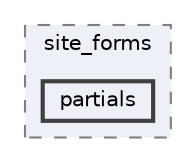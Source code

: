 digraph "resources/views/backend/site_super_admin/tenant_domain/site_forms/partials"
{
 // LATEX_PDF_SIZE
  bgcolor="transparent";
  edge [fontname=Helvetica,fontsize=10,labelfontname=Helvetica,labelfontsize=10];
  node [fontname=Helvetica,fontsize=10,shape=box,height=0.2,width=0.4];
  compound=true
  subgraph clusterdir_be7cd90b2cc22ace9cb7832932d4e36b {
    graph [ bgcolor="#edf0f7", pencolor="grey50", label="site_forms", fontname=Helvetica,fontsize=10 style="filled,dashed", URL="dir_be7cd90b2cc22ace9cb7832932d4e36b.html",tooltip=""]
  dir_2b0a2eed7d14c888aaf7a951d5143bef [label="partials", fillcolor="#edf0f7", color="grey25", style="filled,bold", URL="dir_2b0a2eed7d14c888aaf7a951d5143bef.html",tooltip=""];
  }
}
